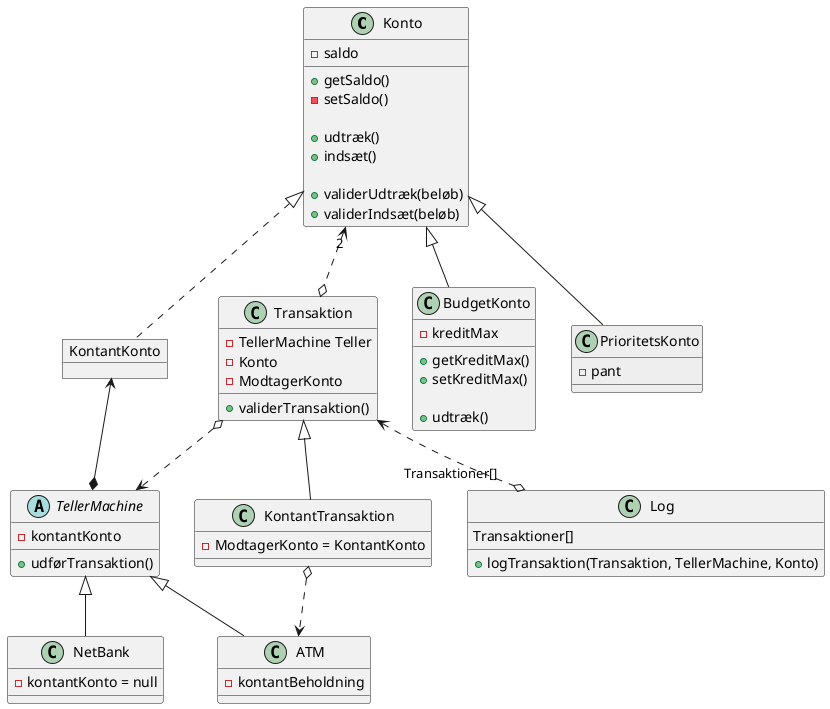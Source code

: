 @startuml


class Konto {
    - saldo
    + getSaldo()
    - setSaldo()

    + udtræk()
    + indsæt()

    + validerUdtræk(beløb)
    + validerIndsæt(beløb)
}

class BudgetKonto{
    - kreditMax
    + getKreditMax()
    + setKreditMax()

    + udtræk()
}
Konto <|-- BudgetKonto

class PrioritetsKonto #eeeeee {
    - pant
}
Konto <|-- PrioritetsKonto

Object KontantKonto
KontantKonto .up.|> Konto

abstract class TellerMachine {
    + udførTransaktion()
    - kontantKonto
}
TellerMachine *-up-> KontantKonto

class NetBank {
    - kontantKonto = null
}
TellerMachine <|-- NetBank

class ATM {
    - kontantBeholdning
}
TellerMachine <|-- ATM

Konto "2" <..o Transaktion

class Transaktion {
 - TellerMachine Teller
 - Konto
 - ModtagerKonto
 + validerTransaktion()
}

class KontantTransaktion {
    - ModtagerKonto = KontantKonto
}
KontantTransaktion -up-|> Transaktion

Transaktion o..> TellerMachine

KontantTransaktion o..> ATM

class Log {
    Transaktioner[]
    + logTransaktion(Transaktion, TellerMachine, Konto)
}
Transaktion <.down.o "Transaktioner[]" Log

@enduml
